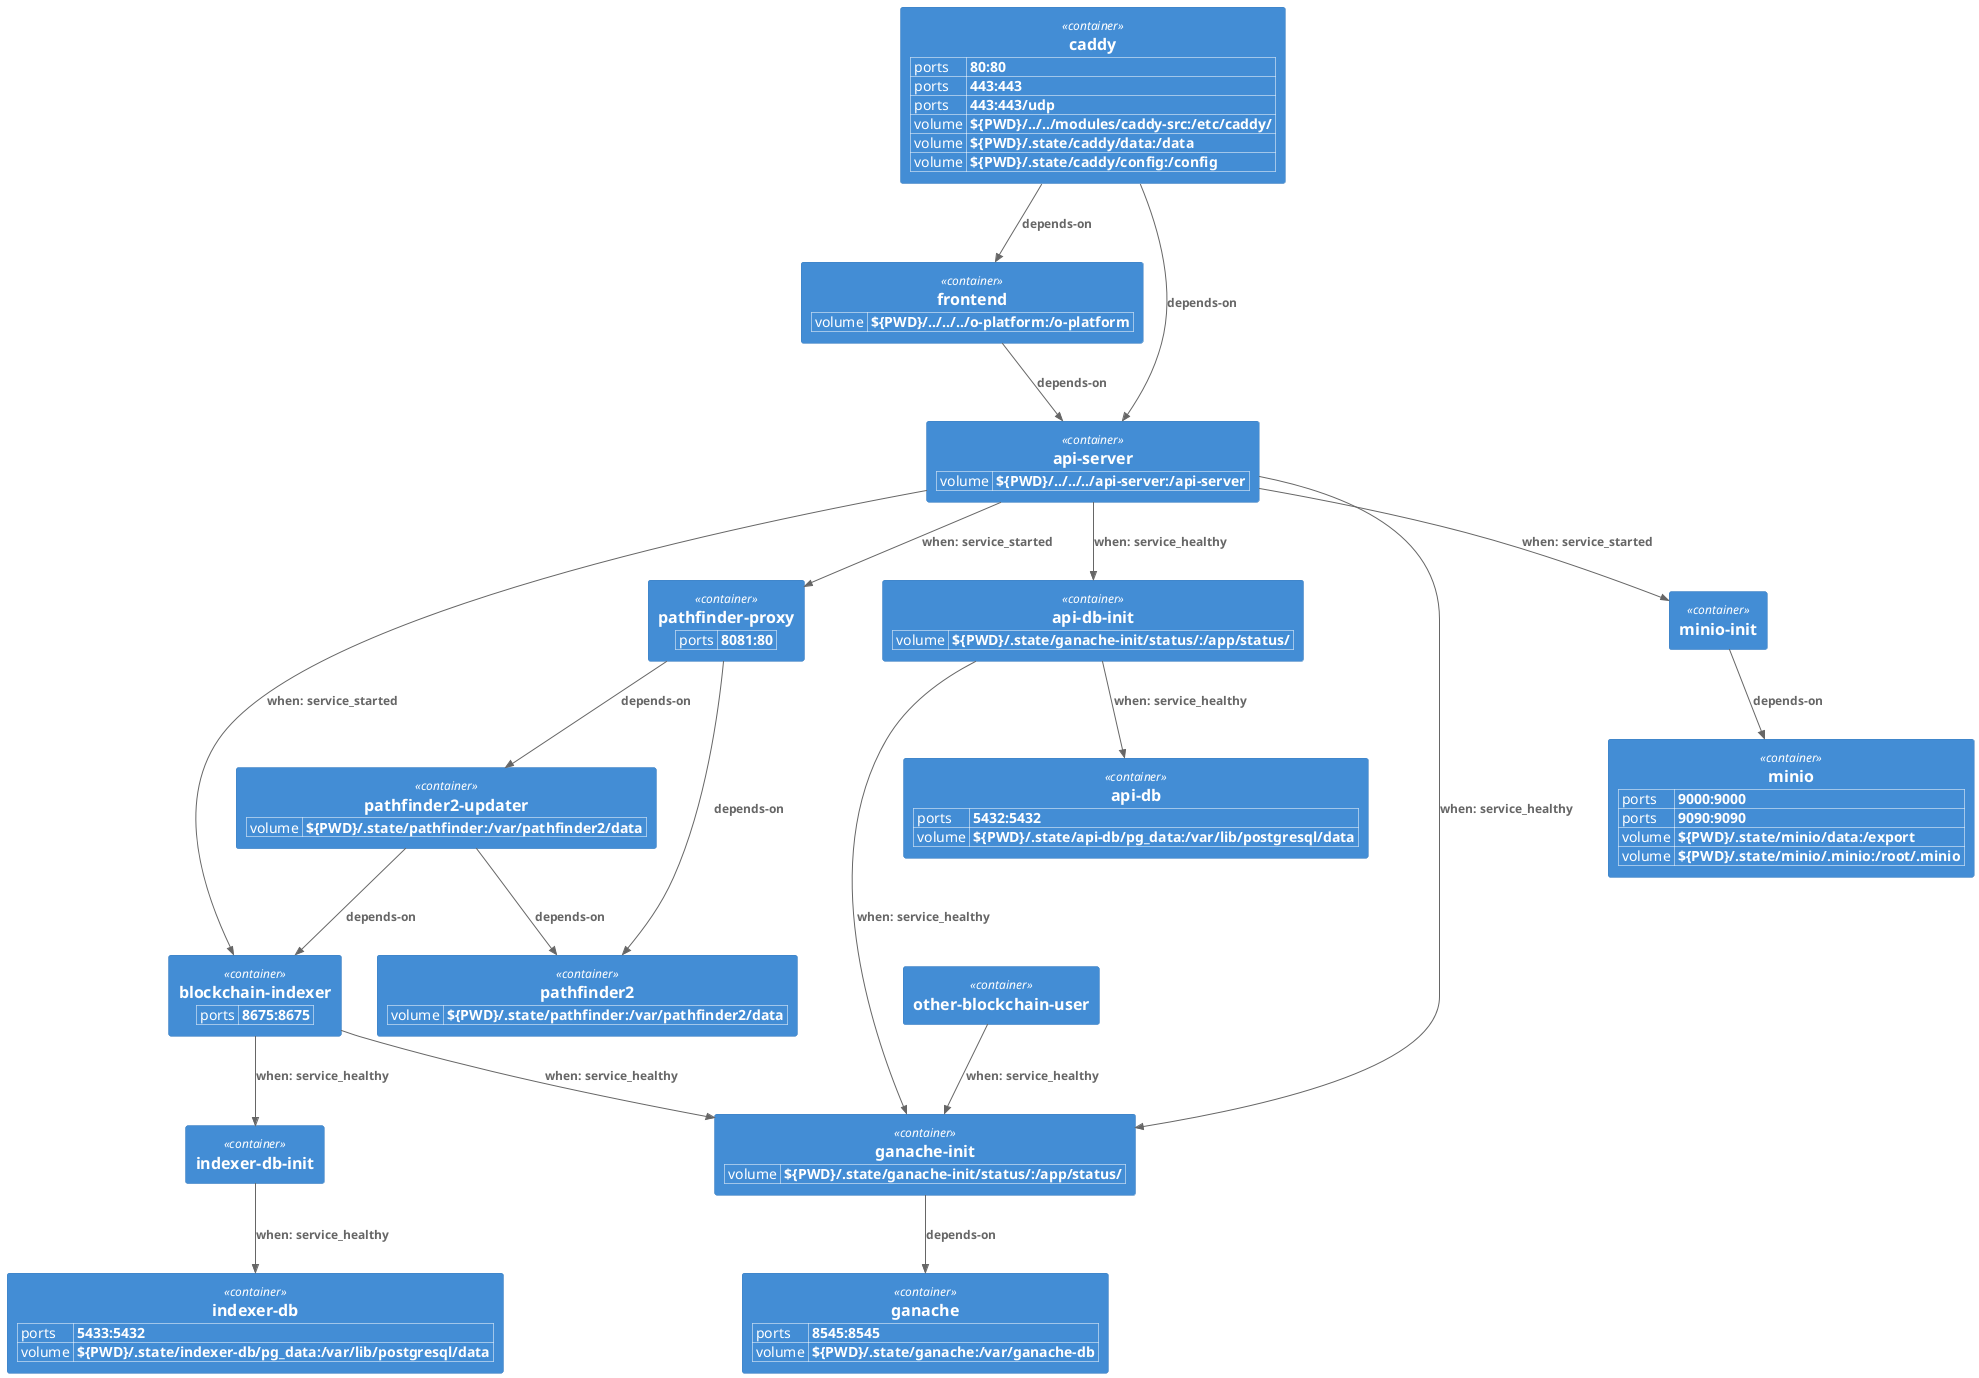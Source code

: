 @startuml
!include <C4/C4_Container>

WithoutPropertyHeader()
AddProperty("ports", "5433:5432")
AddProperty("volume", "${PWD}/.state/indexer-db/pg_data:/var/lib/postgresql/data")
Container(indexer_db, "indexer-db")
WithoutPropertyHeader()
Container(indexer_db_init, "indexer-db-init")
WithoutPropertyHeader()
AddProperty("ports", "5432:5432")
AddProperty("volume", "${PWD}/.state/api-db/pg_data:/var/lib/postgresql/data")
Container(api_db, "api-db")
WithoutPropertyHeader()
AddProperty("volume", "${PWD}/.state/ganache-init/status/:/app/status/")
Container(api_db_init, "api-db-init")
WithoutPropertyHeader()
AddProperty("volume", "${PWD}/../../../api-server:/api-server")
Container(api_server, "api-server")
WithoutPropertyHeader()
AddProperty("ports", "8675:8675")
Container(blockchain_indexer, "blockchain-indexer")
WithoutPropertyHeader()
AddProperty("ports", "8545:8545")
AddProperty("volume", "${PWD}/.state/ganache:/var/ganache-db")
Container(ganache, "ganache")
WithoutPropertyHeader()
AddProperty("volume", "${PWD}/.state/ganache-init/status/:/app/status/")
Container(ganache_init, "ganache-init")
WithoutPropertyHeader()
Container(other_blockchain_user, "other-blockchain-user")
WithoutPropertyHeader()
AddProperty("volume", "${PWD}/.state/pathfinder:/var/pathfinder2/data")
Container(pathfinder2_updater, "pathfinder2-updater")
WithoutPropertyHeader()
AddProperty("volume", "${PWD}/.state/pathfinder:/var/pathfinder2/data")
Container(pathfinder2, "pathfinder2")
WithoutPropertyHeader()
AddProperty("ports", "8081:80")
Container(pathfinder_proxy, "pathfinder-proxy")
WithoutPropertyHeader()
AddProperty("volume", "${PWD}/../../../o-platform:/o-platform")
Container(frontend, "frontend")
WithoutPropertyHeader()
AddProperty("ports", "9000:9000")
AddProperty("ports", "9090:9090")
AddProperty("volume", "${PWD}/.state/minio/data:/export")
AddProperty("volume", "${PWD}/.state/minio/.minio:/root/.minio")
Container(minio, "minio")
WithoutPropertyHeader()
Container(minio_init, "minio-init")
WithoutPropertyHeader()
AddProperty("ports", "80:80")
AddProperty("ports", "443:443")
AddProperty("ports", "443:443/udp")
AddProperty("volume", "${PWD}/../../modules/caddy-src:/etc/caddy/")
AddProperty("volume", "${PWD}/.state/caddy/data:/data")
AddProperty("volume", "${PWD}/.state/caddy/config:/config")
Container(caddy, "caddy")
Rel_D(indexer_db_init, indexer_db, "when: service_healthy", "")
Rel_D(api_db_init, api_db, "when: service_healthy", "")
Rel_D(api_db_init, ganache_init, "when: service_healthy", "")
Rel_D(api_server, api_db_init, "when: service_healthy", "")
Rel_D(api_server, ganache_init, "when: service_healthy", "")
Rel_D(api_server, blockchain_indexer, "when: service_started", "")
Rel_D(api_server, pathfinder_proxy, "when: service_started", "")
Rel_D(api_server, minio_init, "when: service_started", "")
Rel_D(blockchain_indexer, ganache_init, "when: service_healthy", "")
Rel_D(blockchain_indexer, indexer_db_init, "when: service_healthy", "")
Rel_D(ganache_init, ganache, "depends-on", "")
Rel_D(other_blockchain_user, ganache_init, "when: service_healthy", "")
Rel_D(pathfinder2_updater, pathfinder2, "depends-on", "")
Rel_D(pathfinder2_updater, blockchain_indexer, "depends-on", "")
Rel_D(pathfinder_proxy, pathfinder2_updater, "depends-on", "")
Rel_D(pathfinder_proxy, pathfinder2, "depends-on", "")
Rel_D(frontend, api_server, "depends-on", "")
Rel_D(minio_init, minio, "depends-on", "")
Rel_D(caddy, frontend, "depends-on", "")
Rel_D(caddy, api_server, "depends-on", "")

@enduml
